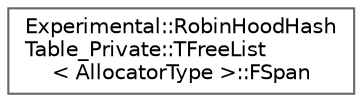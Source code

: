 digraph "Graphical Class Hierarchy"
{
 // INTERACTIVE_SVG=YES
 // LATEX_PDF_SIZE
  bgcolor="transparent";
  edge [fontname=Helvetica,fontsize=10,labelfontname=Helvetica,labelfontsize=10];
  node [fontname=Helvetica,fontsize=10,shape=box,height=0.2,width=0.4];
  rankdir="LR";
  Node0 [id="Node000000",label="Experimental::RobinHoodHash\lTable_Private::TFreeList\l\< AllocatorType \>::FSpan",height=0.2,width=0.4,color="grey40", fillcolor="white", style="filled",URL="$da/daf/structExperimental_1_1RobinHoodHashTable__Private_1_1TFreeList_1_1FSpan.html",tooltip=" "];
}
